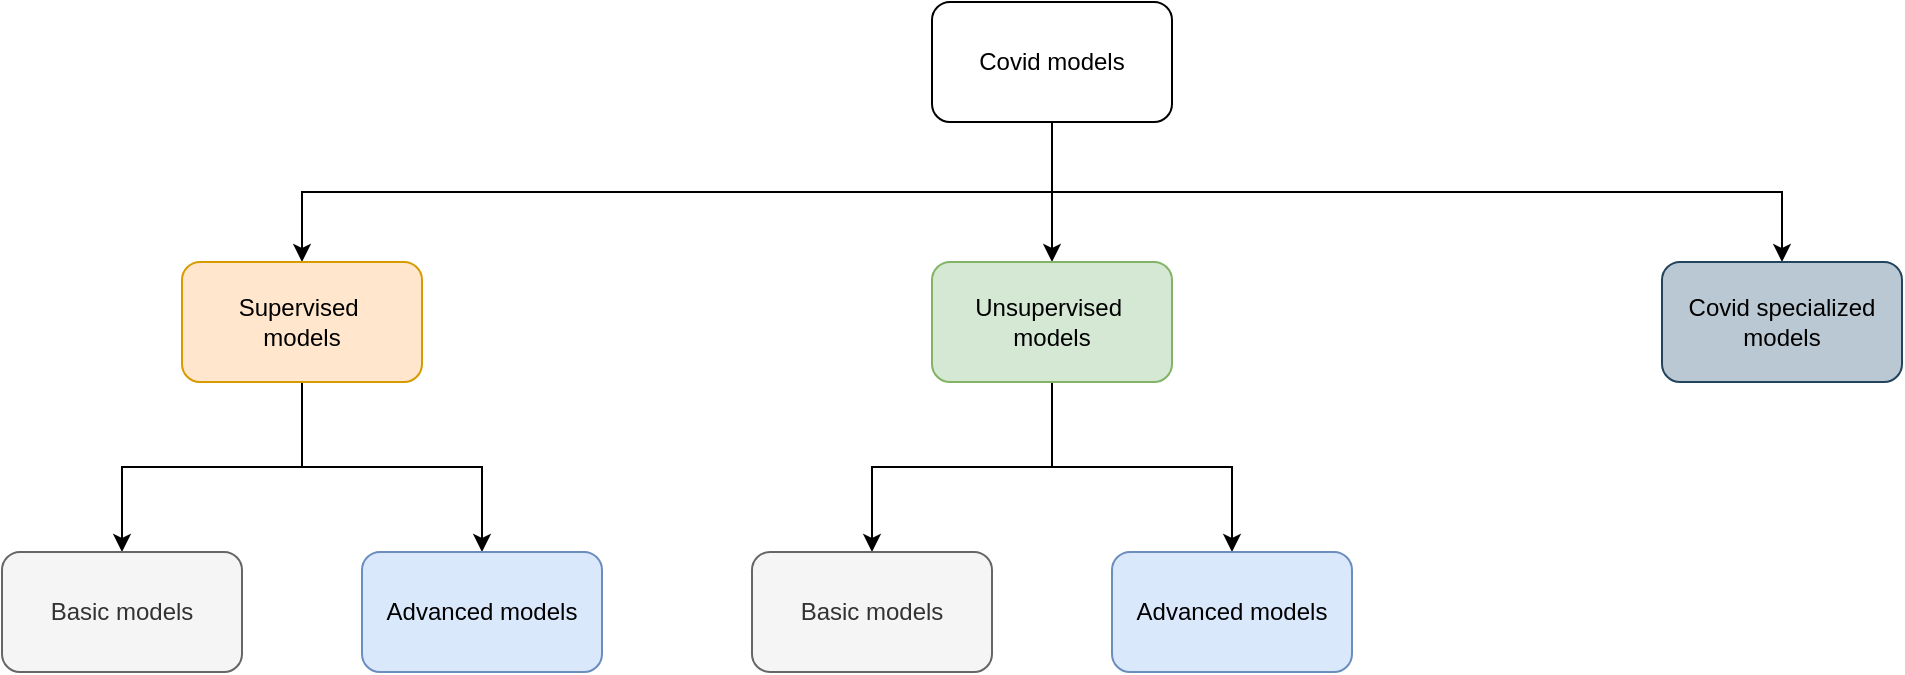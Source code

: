 <mxfile version="26.0.9" pages="3">
  <diagram name="Main" id="ciMXtin28pvy9Z-R5EFE">
    <mxGraphModel dx="1026" dy="663" grid="1" gridSize="10" guides="1" tooltips="1" connect="1" arrows="1" fold="1" page="1" pageScale="1" pageWidth="1100" pageHeight="850" math="0" shadow="0">
      <root>
        <mxCell id="0" />
        <mxCell id="1" parent="0" />
        <mxCell id="xK0dbAxCh4vP_NzFNWeG-3" style="edgeStyle=orthogonalEdgeStyle;rounded=0;orthogonalLoop=1;jettySize=auto;html=1;exitX=0.5;exitY=1;exitDx=0;exitDy=0;entryX=0.5;entryY=0;entryDx=0;entryDy=0;" edge="1" parent="1" source="cemaSmMLVrujW-6_Jvu3-1" target="cemaSmMLVrujW-6_Jvu3-2">
          <mxGeometry relative="1" as="geometry" />
        </mxCell>
        <mxCell id="xK0dbAxCh4vP_NzFNWeG-5" style="edgeStyle=orthogonalEdgeStyle;rounded=0;orthogonalLoop=1;jettySize=auto;html=1;exitX=0.5;exitY=1;exitDx=0;exitDy=0;entryX=0.5;entryY=0;entryDx=0;entryDy=0;" edge="1" parent="1" source="cemaSmMLVrujW-6_Jvu3-1" target="cemaSmMLVrujW-6_Jvu3-3">
          <mxGeometry relative="1" as="geometry" />
        </mxCell>
        <mxCell id="xK0dbAxCh4vP_NzFNWeG-6" style="edgeStyle=orthogonalEdgeStyle;rounded=0;orthogonalLoop=1;jettySize=auto;html=1;exitX=0.5;exitY=1;exitDx=0;exitDy=0;entryX=0.5;entryY=0;entryDx=0;entryDy=0;" edge="1" parent="1" source="cemaSmMLVrujW-6_Jvu3-1" target="xK0dbAxCh4vP_NzFNWeG-1">
          <mxGeometry relative="1" as="geometry" />
        </mxCell>
        <mxCell id="cemaSmMLVrujW-6_Jvu3-1" value="Covid models" style="rounded=1;whiteSpace=wrap;html=1;" vertex="1" parent="1">
          <mxGeometry x="540" y="258" width="120" height="60" as="geometry" />
        </mxCell>
        <mxCell id="cemaSmMLVrujW-6_Jvu3-9" style="edgeStyle=orthogonalEdgeStyle;rounded=0;orthogonalLoop=1;jettySize=auto;html=1;exitX=0.5;exitY=1;exitDx=0;exitDy=0;entryX=0.5;entryY=0;entryDx=0;entryDy=0;" edge="1" parent="1" source="cemaSmMLVrujW-6_Jvu3-2" target="cemaSmMLVrujW-6_Jvu3-6">
          <mxGeometry relative="1" as="geometry" />
        </mxCell>
        <mxCell id="cemaSmMLVrujW-6_Jvu3-10" style="edgeStyle=orthogonalEdgeStyle;rounded=0;orthogonalLoop=1;jettySize=auto;html=1;exitX=0.5;exitY=1;exitDx=0;exitDy=0;entryX=0.5;entryY=0;entryDx=0;entryDy=0;" edge="1" parent="1" source="cemaSmMLVrujW-6_Jvu3-2" target="cemaSmMLVrujW-6_Jvu3-7">
          <mxGeometry relative="1" as="geometry" />
        </mxCell>
        <mxCell id="cemaSmMLVrujW-6_Jvu3-2" value="Supervised&amp;nbsp;&lt;div&gt;models&lt;/div&gt;" style="rounded=1;whiteSpace=wrap;html=1;fillColor=#ffe6cc;strokeColor=#d79b00;" vertex="1" parent="1">
          <mxGeometry x="165" y="388" width="120" height="60" as="geometry" />
        </mxCell>
        <mxCell id="cemaSmMLVrujW-6_Jvu3-13" style="edgeStyle=orthogonalEdgeStyle;rounded=0;orthogonalLoop=1;jettySize=auto;html=1;exitX=0.5;exitY=1;exitDx=0;exitDy=0;entryX=0.5;entryY=0;entryDx=0;entryDy=0;" edge="1" parent="1" source="cemaSmMLVrujW-6_Jvu3-3" target="cemaSmMLVrujW-6_Jvu3-11">
          <mxGeometry relative="1" as="geometry" />
        </mxCell>
        <mxCell id="cemaSmMLVrujW-6_Jvu3-14" style="edgeStyle=orthogonalEdgeStyle;rounded=0;orthogonalLoop=1;jettySize=auto;html=1;exitX=0.5;exitY=1;exitDx=0;exitDy=0;" edge="1" parent="1" source="cemaSmMLVrujW-6_Jvu3-3" target="cemaSmMLVrujW-6_Jvu3-12">
          <mxGeometry relative="1" as="geometry" />
        </mxCell>
        <mxCell id="cemaSmMLVrujW-6_Jvu3-3" value="Unsupervised&amp;nbsp;&lt;div&gt;models&lt;/div&gt;" style="rounded=1;whiteSpace=wrap;html=1;fillColor=#d5e8d4;strokeColor=#82b366;" vertex="1" parent="1">
          <mxGeometry x="540" y="388" width="120" height="60" as="geometry" />
        </mxCell>
        <mxCell id="cemaSmMLVrujW-6_Jvu3-6" value="Basic models" style="rounded=1;whiteSpace=wrap;html=1;fillColor=#f5f5f5;strokeColor=#666666;fontColor=#333333;" vertex="1" parent="1">
          <mxGeometry x="75" y="533" width="120" height="60" as="geometry" />
        </mxCell>
        <mxCell id="cemaSmMLVrujW-6_Jvu3-7" value="Advanced models" style="rounded=1;whiteSpace=wrap;html=1;fillColor=#dae8fc;strokeColor=#6c8ebf;" vertex="1" parent="1">
          <mxGeometry x="255" y="533" width="120" height="60" as="geometry" />
        </mxCell>
        <mxCell id="cemaSmMLVrujW-6_Jvu3-11" value="Basic models" style="rounded=1;whiteSpace=wrap;html=1;fillColor=#f5f5f5;fontColor=#333333;strokeColor=#666666;" vertex="1" parent="1">
          <mxGeometry x="450" y="533" width="120" height="60" as="geometry" />
        </mxCell>
        <mxCell id="cemaSmMLVrujW-6_Jvu3-12" value="Advanced models" style="rounded=1;whiteSpace=wrap;html=1;fillColor=#dae8fc;strokeColor=#6c8ebf;" vertex="1" parent="1">
          <mxGeometry x="630" y="533" width="120" height="60" as="geometry" />
        </mxCell>
        <mxCell id="xK0dbAxCh4vP_NzFNWeG-1" value="Covid specialized models" style="rounded=1;whiteSpace=wrap;html=1;fillColor=#bac8d3;strokeColor=#23445d;" vertex="1" parent="1">
          <mxGeometry x="905" y="388" width="120" height="60" as="geometry" />
        </mxCell>
      </root>
    </mxGraphModel>
  </diagram>
  <diagram id="qT8ImLPaNErWYpZOO_7_" name="Supervised models">
    <mxGraphModel dx="1026" dy="663" grid="1" gridSize="10" guides="1" tooltips="1" connect="1" arrows="1" fold="1" page="1" pageScale="1" pageWidth="1100" pageHeight="850" math="0" shadow="0">
      <root>
        <mxCell id="0" />
        <mxCell id="1" parent="0" />
        <mxCell id="yNRg12sICpPYoYdfjsNc-1" style="edgeStyle=orthogonalEdgeStyle;rounded=0;orthogonalLoop=1;jettySize=auto;html=1;exitX=0.5;exitY=1;exitDx=0;exitDy=0;entryX=0.5;entryY=0;entryDx=0;entryDy=0;" edge="1" parent="1" source="yNRg12sICpPYoYdfjsNc-3" target="yNRg12sICpPYoYdfjsNc-4">
          <mxGeometry relative="1" as="geometry" />
        </mxCell>
        <mxCell id="yNRg12sICpPYoYdfjsNc-2" style="edgeStyle=orthogonalEdgeStyle;rounded=0;orthogonalLoop=1;jettySize=auto;html=1;exitX=0.5;exitY=1;exitDx=0;exitDy=0;entryX=0.5;entryY=0;entryDx=0;entryDy=0;" edge="1" parent="1" source="yNRg12sICpPYoYdfjsNc-3" target="yNRg12sICpPYoYdfjsNc-5">
          <mxGeometry relative="1" as="geometry" />
        </mxCell>
        <mxCell id="yNRg12sICpPYoYdfjsNc-3" value="Supervised&amp;nbsp;&lt;div&gt;models&lt;/div&gt;" style="rounded=1;whiteSpace=wrap;html=1;fillColor=#ffe6cc;strokeColor=#d79b00;" vertex="1" parent="1">
          <mxGeometry x="490" y="238" width="120" height="60" as="geometry" />
        </mxCell>
        <mxCell id="yNRg12sICpPYoYdfjsNc-7" style="edgeStyle=orthogonalEdgeStyle;rounded=0;orthogonalLoop=1;jettySize=auto;html=1;exitX=0.5;exitY=1;exitDx=0;exitDy=0;" edge="1" parent="1" source="yNRg12sICpPYoYdfjsNc-4" target="yNRg12sICpPYoYdfjsNc-6">
          <mxGeometry relative="1" as="geometry" />
        </mxCell>
        <mxCell id="yNRg12sICpPYoYdfjsNc-10" style="edgeStyle=orthogonalEdgeStyle;rounded=0;orthogonalLoop=1;jettySize=auto;html=1;exitX=0.5;exitY=1;exitDx=0;exitDy=0;entryX=0.5;entryY=0;entryDx=0;entryDy=0;" edge="1" parent="1" source="yNRg12sICpPYoYdfjsNc-4" target="yNRg12sICpPYoYdfjsNc-8">
          <mxGeometry relative="1" as="geometry" />
        </mxCell>
        <mxCell id="yNRg12sICpPYoYdfjsNc-11" style="edgeStyle=orthogonalEdgeStyle;rounded=0;orthogonalLoop=1;jettySize=auto;html=1;exitX=0.5;exitY=1;exitDx=0;exitDy=0;" edge="1" parent="1" source="yNRg12sICpPYoYdfjsNc-4" target="yNRg12sICpPYoYdfjsNc-9">
          <mxGeometry relative="1" as="geometry" />
        </mxCell>
        <mxCell id="yNRg12sICpPYoYdfjsNc-4" value="Basic models" style="rounded=1;whiteSpace=wrap;html=1;fillColor=#f5f5f5;strokeColor=#666666;fontColor=#333333;" vertex="1" parent="1">
          <mxGeometry x="255" y="393" width="120" height="60" as="geometry" />
        </mxCell>
        <mxCell id="yNRg12sICpPYoYdfjsNc-15" style="edgeStyle=orthogonalEdgeStyle;rounded=0;orthogonalLoop=1;jettySize=auto;html=1;exitX=0.5;exitY=1;exitDx=0;exitDy=0;entryX=0.5;entryY=0;entryDx=0;entryDy=0;" edge="1" parent="1" source="yNRg12sICpPYoYdfjsNc-5" target="yNRg12sICpPYoYdfjsNc-12">
          <mxGeometry relative="1" as="geometry" />
        </mxCell>
        <mxCell id="yNRg12sICpPYoYdfjsNc-16" style="edgeStyle=orthogonalEdgeStyle;rounded=0;orthogonalLoop=1;jettySize=auto;html=1;exitX=0.5;exitY=1;exitDx=0;exitDy=0;entryX=0.5;entryY=0;entryDx=0;entryDy=0;" edge="1" parent="1" source="yNRg12sICpPYoYdfjsNc-5" target="yNRg12sICpPYoYdfjsNc-13">
          <mxGeometry relative="1" as="geometry" />
        </mxCell>
        <mxCell id="yNRg12sICpPYoYdfjsNc-17" style="edgeStyle=orthogonalEdgeStyle;rounded=0;orthogonalLoop=1;jettySize=auto;html=1;exitX=0.5;exitY=1;exitDx=0;exitDy=0;entryX=0.5;entryY=0;entryDx=0;entryDy=0;" edge="1" parent="1" source="yNRg12sICpPYoYdfjsNc-5" target="yNRg12sICpPYoYdfjsNc-14">
          <mxGeometry relative="1" as="geometry" />
        </mxCell>
        <mxCell id="yNRg12sICpPYoYdfjsNc-5" value="Advanced models" style="rounded=1;whiteSpace=wrap;html=1;fillColor=#dae8fc;strokeColor=#6c8ebf;" vertex="1" parent="1">
          <mxGeometry x="725" y="393" width="120" height="60" as="geometry" />
        </mxCell>
        <mxCell id="yNRg12sICpPYoYdfjsNc-6" value="Support Vector Machies" style="rounded=1;whiteSpace=wrap;html=1;" vertex="1" parent="1">
          <mxGeometry x="105" y="553" width="120" height="60" as="geometry" />
        </mxCell>
        <mxCell id="yNRg12sICpPYoYdfjsNc-8" value="Logistic Regression" style="rounded=1;whiteSpace=wrap;html=1;" vertex="1" parent="1">
          <mxGeometry x="255" y="553" width="120" height="60" as="geometry" />
        </mxCell>
        <mxCell id="yNRg12sICpPYoYdfjsNc-9" value="&lt;p style=&quot;margin: 0px; font-variant-numeric: normal; font-variant-east-asian: normal; font-variant-alternates: normal; font-size-adjust: none; font-kerning: auto; font-optical-sizing: auto; font-feature-settings: normal; font-variation-settings: normal; font-variant-position: normal; font-stretch: normal; font-size: 13px; line-height: normal; font-family: &amp;quot;Helvetica Neue&amp;quot;; text-align: start;&quot; class=&quot;p1&quot;&gt;Random Forest&lt;/p&gt;" style="rounded=1;whiteSpace=wrap;html=1;" vertex="1" parent="1">
          <mxGeometry x="405" y="553" width="120" height="60" as="geometry" />
        </mxCell>
        <mxCell id="yNRg12sICpPYoYdfjsNc-12" value="Convolutional Neural Networks" style="rounded=1;whiteSpace=wrap;html=1;" vertex="1" parent="1">
          <mxGeometry x="575" y="553" width="120" height="60" as="geometry" />
        </mxCell>
        <mxCell id="yNRg12sICpPYoYdfjsNc-13" value="Transfer learning-based models" style="rounded=1;whiteSpace=wrap;html=1;" vertex="1" parent="1">
          <mxGeometry x="725" y="553" width="120" height="60" as="geometry" />
        </mxCell>
        <mxCell id="yNRg12sICpPYoYdfjsNc-14" value="Capsule Networks" style="rounded=1;whiteSpace=wrap;html=1;" vertex="1" parent="1">
          <mxGeometry x="875" y="553" width="120" height="60" as="geometry" />
        </mxCell>
      </root>
    </mxGraphModel>
  </diagram>
  <diagram id="udMlE-Of8WtaY1VjiE_j" name="Unsupervised models">
    <mxGraphModel dx="1026" dy="663" grid="1" gridSize="10" guides="1" tooltips="1" connect="1" arrows="1" fold="1" page="1" pageScale="1" pageWidth="1100" pageHeight="850" math="0" shadow="0">
      <root>
        <mxCell id="0" />
        <mxCell id="1" parent="0" />
        <mxCell id="m_voU1Ds3c9K4e713G8o-1" style="edgeStyle=orthogonalEdgeStyle;rounded=0;orthogonalLoop=1;jettySize=auto;html=1;exitX=0.5;exitY=1;exitDx=0;exitDy=0;entryX=0.5;entryY=0;entryDx=0;entryDy=0;" edge="1" parent="1" source="m_voU1Ds3c9K4e713G8o-3" target="m_voU1Ds3c9K4e713G8o-7">
          <mxGeometry relative="1" as="geometry" />
        </mxCell>
        <mxCell id="m_voU1Ds3c9K4e713G8o-2" style="edgeStyle=orthogonalEdgeStyle;rounded=0;orthogonalLoop=1;jettySize=auto;html=1;exitX=0.5;exitY=1;exitDx=0;exitDy=0;entryX=0.5;entryY=0;entryDx=0;entryDy=0;" edge="1" parent="1" source="m_voU1Ds3c9K4e713G8o-3" target="m_voU1Ds3c9K4e713G8o-11">
          <mxGeometry relative="1" as="geometry" />
        </mxCell>
        <mxCell id="m_voU1Ds3c9K4e713G8o-3" value="Unsupervised&amp;nbsp;&lt;div&gt;models&lt;/div&gt;" style="rounded=1;whiteSpace=wrap;html=1;fillColor=#d5e8d4;strokeColor=#82b366;" vertex="1" parent="1">
          <mxGeometry x="490" y="238" width="120" height="60" as="geometry" />
        </mxCell>
        <mxCell id="m_voU1Ds3c9K4e713G8o-4" style="edgeStyle=orthogonalEdgeStyle;rounded=0;orthogonalLoop=1;jettySize=auto;html=1;exitX=0.5;exitY=1;exitDx=0;exitDy=0;" edge="1" parent="1" source="m_voU1Ds3c9K4e713G8o-7" target="m_voU1Ds3c9K4e713G8o-12">
          <mxGeometry relative="1" as="geometry" />
        </mxCell>
        <mxCell id="m_voU1Ds3c9K4e713G8o-5" style="edgeStyle=orthogonalEdgeStyle;rounded=0;orthogonalLoop=1;jettySize=auto;html=1;exitX=0.5;exitY=1;exitDx=0;exitDy=0;entryX=0.5;entryY=0;entryDx=0;entryDy=0;" edge="1" parent="1" source="m_voU1Ds3c9K4e713G8o-7" target="m_voU1Ds3c9K4e713G8o-13">
          <mxGeometry relative="1" as="geometry" />
        </mxCell>
        <mxCell id="m_voU1Ds3c9K4e713G8o-6" style="edgeStyle=orthogonalEdgeStyle;rounded=0;orthogonalLoop=1;jettySize=auto;html=1;exitX=0.5;exitY=1;exitDx=0;exitDy=0;" edge="1" parent="1" source="m_voU1Ds3c9K4e713G8o-7" target="m_voU1Ds3c9K4e713G8o-14">
          <mxGeometry relative="1" as="geometry" />
        </mxCell>
        <mxCell id="m_voU1Ds3c9K4e713G8o-7" value="Basic models" style="rounded=1;whiteSpace=wrap;html=1;fillColor=#f5f5f5;strokeColor=#666666;fontColor=#333333;" vertex="1" parent="1">
          <mxGeometry x="255" y="393" width="120" height="60" as="geometry" />
        </mxCell>
        <mxCell id="m_voU1Ds3c9K4e713G8o-8" style="edgeStyle=orthogonalEdgeStyle;rounded=0;orthogonalLoop=1;jettySize=auto;html=1;exitX=0.5;exitY=1;exitDx=0;exitDy=0;entryX=0.5;entryY=0;entryDx=0;entryDy=0;" edge="1" parent="1" source="m_voU1Ds3c9K4e713G8o-11" target="m_voU1Ds3c9K4e713G8o-15">
          <mxGeometry relative="1" as="geometry" />
        </mxCell>
        <mxCell id="m_voU1Ds3c9K4e713G8o-9" style="edgeStyle=orthogonalEdgeStyle;rounded=0;orthogonalLoop=1;jettySize=auto;html=1;exitX=0.5;exitY=1;exitDx=0;exitDy=0;entryX=0.5;entryY=0;entryDx=0;entryDy=0;" edge="1" parent="1" source="m_voU1Ds3c9K4e713G8o-11" target="m_voU1Ds3c9K4e713G8o-16">
          <mxGeometry relative="1" as="geometry" />
        </mxCell>
        <mxCell id="m_voU1Ds3c9K4e713G8o-10" style="edgeStyle=orthogonalEdgeStyle;rounded=0;orthogonalLoop=1;jettySize=auto;html=1;exitX=0.5;exitY=1;exitDx=0;exitDy=0;entryX=0.5;entryY=0;entryDx=0;entryDy=0;" edge="1" parent="1" source="m_voU1Ds3c9K4e713G8o-11" target="m_voU1Ds3c9K4e713G8o-17">
          <mxGeometry relative="1" as="geometry" />
        </mxCell>
        <mxCell id="m_voU1Ds3c9K4e713G8o-11" value="Advanced models" style="rounded=1;whiteSpace=wrap;html=1;fillColor=#dae8fc;strokeColor=#6c8ebf;" vertex="1" parent="1">
          <mxGeometry x="725" y="393" width="120" height="60" as="geometry" />
        </mxCell>
        <mxCell id="m_voU1Ds3c9K4e713G8o-12" value="K-Means clustering" style="rounded=1;whiteSpace=wrap;html=1;" vertex="1" parent="1">
          <mxGeometry x="105" y="553" width="120" height="60" as="geometry" />
        </mxCell>
        <mxCell id="m_voU1Ds3c9K4e713G8o-13" value="Principal Component Analysis" style="rounded=1;whiteSpace=wrap;html=1;" vertex="1" parent="1">
          <mxGeometry x="255" y="553" width="120" height="60" as="geometry" />
        </mxCell>
        <mxCell id="m_voU1Ds3c9K4e713G8o-14" value="&lt;p style=&quot;margin: 0px; font-variant-numeric: normal; font-variant-east-asian: normal; font-variant-alternates: normal; font-size-adjust: none; font-kerning: auto; font-optical-sizing: auto; font-feature-settings: normal; font-variation-settings: normal; font-variant-position: normal; font-stretch: normal; font-size: 13px; line-height: normal; font-family: &amp;quot;Helvetica Neue&amp;quot;; text-align: start;&quot; class=&quot;p1&quot;&gt;Auto-encoders&lt;br&gt;&lt;/p&gt;" style="rounded=1;whiteSpace=wrap;html=1;" vertex="1" parent="1">
          <mxGeometry x="405" y="553" width="120" height="60" as="geometry" />
        </mxCell>
        <mxCell id="m_voU1Ds3c9K4e713G8o-15" value="Convolutional Neural Networks" style="rounded=1;whiteSpace=wrap;html=1;" vertex="1" parent="1">
          <mxGeometry x="575" y="553" width="120" height="60" as="geometry" />
        </mxCell>
        <mxCell id="m_voU1Ds3c9K4e713G8o-16" value="Graph-based models" style="rounded=1;whiteSpace=wrap;html=1;" vertex="1" parent="1">
          <mxGeometry x="725" y="553" width="120" height="60" as="geometry" />
        </mxCell>
        <mxCell id="m_voU1Ds3c9K4e713G8o-17" value="Deep&amp;nbsp;&lt;span style=&quot;font-family: &amp;quot;Helvetica Neue&amp;quot;; font-size: 13px; text-align: start;&quot;&gt;Auto-encoders&lt;/span&gt;" style="rounded=1;whiteSpace=wrap;html=1;" vertex="1" parent="1">
          <mxGeometry x="875" y="553" width="120" height="60" as="geometry" />
        </mxCell>
      </root>
    </mxGraphModel>
  </diagram>
</mxfile>
